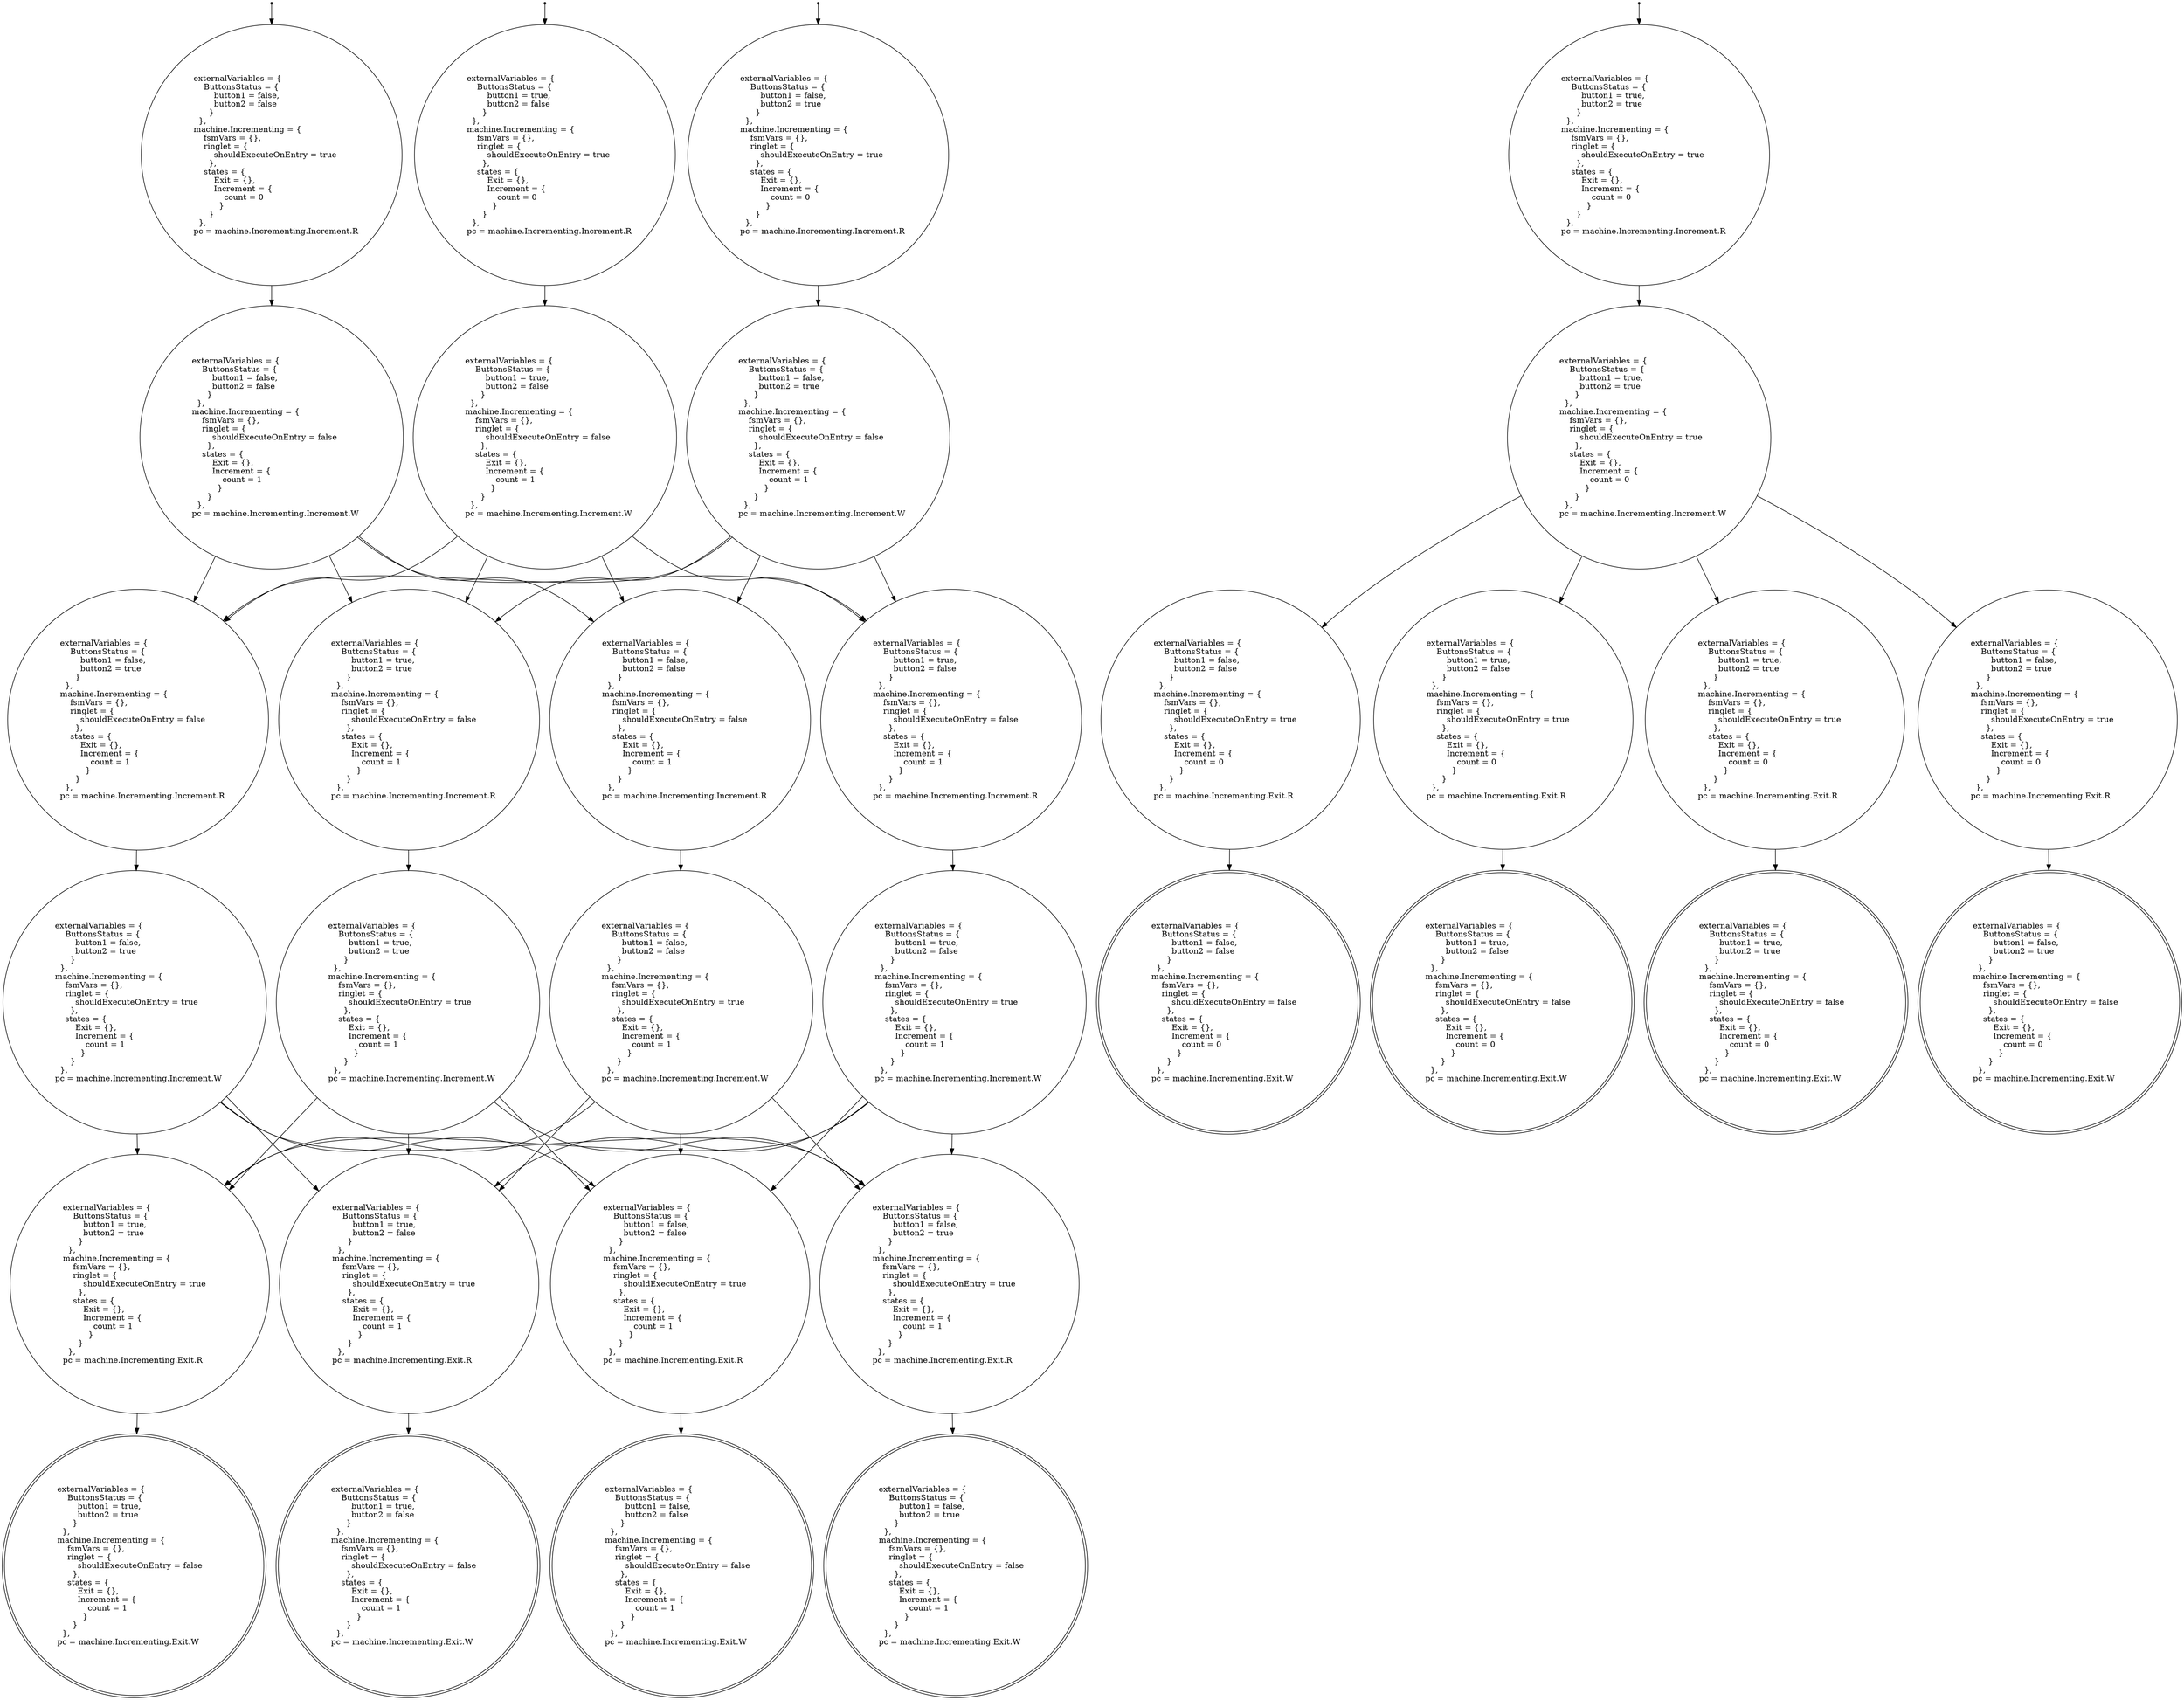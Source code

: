 digraph finite_state_machine {
node [shape=point] si0;node [shape=circle, label="\l    externalVariables = {\l        ButtonsStatus = {\l            button1 = false,\l            button2 = false\l          }\l      },\l    machine.Incrementing = {\l        fsmVars = {},\l        ringlet = {\l            shouldExecuteOnEntry = true\l          },\l        states = {\l            Exit = {},\l            Increment = {\l                count = 0\l              }\l          }\l      },\l    pc = machine.Incrementing.Increment.R\l  "]; s0;
node [shape=circle, label="\l    externalVariables = {\l        ButtonsStatus = {\l            button1 = false,\l            button2 = false\l          }\l      },\l    machine.Incrementing = {\l        fsmVars = {},\l        ringlet = {\l            shouldExecuteOnEntry = false\l          },\l        states = {\l            Exit = {},\l            Increment = {\l                count = 1\l              }\l          }\l      },\l    pc = machine.Incrementing.Increment.W\l  "]; s1;
node [shape=circle, label="\l    externalVariables = {\l        ButtonsStatus = {\l            button1 = false,\l            button2 = true\l          }\l      },\l    machine.Incrementing = {\l        fsmVars = {},\l        ringlet = {\l            shouldExecuteOnEntry = false\l          },\l        states = {\l            Exit = {},\l            Increment = {\l                count = 1\l              }\l          }\l      },\l    pc = machine.Incrementing.Increment.R\l  "]; s2;
node [shape=circle, label="\l    externalVariables = {\l        ButtonsStatus = {\l            button1 = false,\l            button2 = true\l          }\l      },\l    machine.Incrementing = {\l        fsmVars = {},\l        ringlet = {\l            shouldExecuteOnEntry = true\l          },\l        states = {\l            Exit = {},\l            Increment = {\l                count = 1\l              }\l          }\l      },\l    pc = machine.Incrementing.Increment.W\l  "]; s3;
node [shape=circle, label="\l    externalVariables = {\l        ButtonsStatus = {\l            button1 = true,\l            button2 = true\l          }\l      },\l    machine.Incrementing = {\l        fsmVars = {},\l        ringlet = {\l            shouldExecuteOnEntry = true\l          },\l        states = {\l            Exit = {},\l            Increment = {\l                count = 1\l              }\l          }\l      },\l    pc = machine.Incrementing.Exit.R\l  "]; s4;
node [shape=doublecircle, label="\l    externalVariables = {\l        ButtonsStatus = {\l            button1 = true,\l            button2 = true\l          }\l      },\l    machine.Incrementing = {\l        fsmVars = {},\l        ringlet = {\l            shouldExecuteOnEntry = false\l          },\l        states = {\l            Exit = {},\l            Increment = {\l                count = 1\l              }\l          }\l      },\l    pc = machine.Incrementing.Exit.W\l  "]; s5;
node [shape=circle, label="\l    externalVariables = {\l        ButtonsStatus = {\l            button1 = true,\l            button2 = false\l          }\l      },\l    machine.Incrementing = {\l        fsmVars = {},\l        ringlet = {\l            shouldExecuteOnEntry = true\l          },\l        states = {\l            Exit = {},\l            Increment = {\l                count = 1\l              }\l          }\l      },\l    pc = machine.Incrementing.Exit.R\l  "]; s6;
node [shape=doublecircle, label="\l    externalVariables = {\l        ButtonsStatus = {\l            button1 = true,\l            button2 = false\l          }\l      },\l    machine.Incrementing = {\l        fsmVars = {},\l        ringlet = {\l            shouldExecuteOnEntry = false\l          },\l        states = {\l            Exit = {},\l            Increment = {\l                count = 1\l              }\l          }\l      },\l    pc = machine.Incrementing.Exit.W\l  "]; s7;
node [shape=circle, label="\l    externalVariables = {\l        ButtonsStatus = {\l            button1 = false,\l            button2 = false\l          }\l      },\l    machine.Incrementing = {\l        fsmVars = {},\l        ringlet = {\l            shouldExecuteOnEntry = true\l          },\l        states = {\l            Exit = {},\l            Increment = {\l                count = 1\l              }\l          }\l      },\l    pc = machine.Incrementing.Exit.R\l  "]; s8;
node [shape=doublecircle, label="\l    externalVariables = {\l        ButtonsStatus = {\l            button1 = false,\l            button2 = false\l          }\l      },\l    machine.Incrementing = {\l        fsmVars = {},\l        ringlet = {\l            shouldExecuteOnEntry = false\l          },\l        states = {\l            Exit = {},\l            Increment = {\l                count = 1\l              }\l          }\l      },\l    pc = machine.Incrementing.Exit.W\l  "]; s9;
node [shape=circle, label="\l    externalVariables = {\l        ButtonsStatus = {\l            button1 = false,\l            button2 = true\l          }\l      },\l    machine.Incrementing = {\l        fsmVars = {},\l        ringlet = {\l            shouldExecuteOnEntry = true\l          },\l        states = {\l            Exit = {},\l            Increment = {\l                count = 1\l              }\l          }\l      },\l    pc = machine.Incrementing.Exit.R\l  "]; s10;
node [shape=doublecircle, label="\l    externalVariables = {\l        ButtonsStatus = {\l            button1 = false,\l            button2 = true\l          }\l      },\l    machine.Incrementing = {\l        fsmVars = {},\l        ringlet = {\l            shouldExecuteOnEntry = false\l          },\l        states = {\l            Exit = {},\l            Increment = {\l                count = 1\l              }\l          }\l      },\l    pc = machine.Incrementing.Exit.W\l  "]; s11;
node [shape=circle, label="\l    externalVariables = {\l        ButtonsStatus = {\l            button1 = true,\l            button2 = true\l          }\l      },\l    machine.Incrementing = {\l        fsmVars = {},\l        ringlet = {\l            shouldExecuteOnEntry = false\l          },\l        states = {\l            Exit = {},\l            Increment = {\l                count = 1\l              }\l          }\l      },\l    pc = machine.Incrementing.Increment.R\l  "]; s12;
node [shape=circle, label="\l    externalVariables = {\l        ButtonsStatus = {\l            button1 = true,\l            button2 = true\l          }\l      },\l    machine.Incrementing = {\l        fsmVars = {},\l        ringlet = {\l            shouldExecuteOnEntry = true\l          },\l        states = {\l            Exit = {},\l            Increment = {\l                count = 1\l              }\l          }\l      },\l    pc = machine.Incrementing.Increment.W\l  "]; s13;
node [shape=circle, label="\l    externalVariables = {\l        ButtonsStatus = {\l            button1 = false,\l            button2 = false\l          }\l      },\l    machine.Incrementing = {\l        fsmVars = {},\l        ringlet = {\l            shouldExecuteOnEntry = false\l          },\l        states = {\l            Exit = {},\l            Increment = {\l                count = 1\l              }\l          }\l      },\l    pc = machine.Incrementing.Increment.R\l  "]; s14;
node [shape=circle, label="\l    externalVariables = {\l        ButtonsStatus = {\l            button1 = false,\l            button2 = false\l          }\l      },\l    machine.Incrementing = {\l        fsmVars = {},\l        ringlet = {\l            shouldExecuteOnEntry = true\l          },\l        states = {\l            Exit = {},\l            Increment = {\l                count = 1\l              }\l          }\l      },\l    pc = machine.Incrementing.Increment.W\l  "]; s15;
node [shape=circle, label="\l    externalVariables = {\l        ButtonsStatus = {\l            button1 = true,\l            button2 = false\l          }\l      },\l    machine.Incrementing = {\l        fsmVars = {},\l        ringlet = {\l            shouldExecuteOnEntry = false\l          },\l        states = {\l            Exit = {},\l            Increment = {\l                count = 1\l              }\l          }\l      },\l    pc = machine.Incrementing.Increment.R\l  "]; s16;
node [shape=circle, label="\l    externalVariables = {\l        ButtonsStatus = {\l            button1 = true,\l            button2 = false\l          }\l      },\l    machine.Incrementing = {\l        fsmVars = {},\l        ringlet = {\l            shouldExecuteOnEntry = true\l          },\l        states = {\l            Exit = {},\l            Increment = {\l                count = 1\l              }\l          }\l      },\l    pc = machine.Incrementing.Increment.W\l  "]; s17;
node [shape=point] si18;node [shape=circle, label="\l    externalVariables = {\l        ButtonsStatus = {\l            button1 = true,\l            button2 = false\l          }\l      },\l    machine.Incrementing = {\l        fsmVars = {},\l        ringlet = {\l            shouldExecuteOnEntry = true\l          },\l        states = {\l            Exit = {},\l            Increment = {\l                count = 0\l              }\l          }\l      },\l    pc = machine.Incrementing.Increment.R\l  "]; s18;
node [shape=circle, label="\l    externalVariables = {\l        ButtonsStatus = {\l            button1 = true,\l            button2 = false\l          }\l      },\l    machine.Incrementing = {\l        fsmVars = {},\l        ringlet = {\l            shouldExecuteOnEntry = false\l          },\l        states = {\l            Exit = {},\l            Increment = {\l                count = 1\l              }\l          }\l      },\l    pc = machine.Incrementing.Increment.W\l  "]; s19;
node [shape=point] si20;node [shape=circle, label="\l    externalVariables = {\l        ButtonsStatus = {\l            button1 = false,\l            button2 = true\l          }\l      },\l    machine.Incrementing = {\l        fsmVars = {},\l        ringlet = {\l            shouldExecuteOnEntry = true\l          },\l        states = {\l            Exit = {},\l            Increment = {\l                count = 0\l              }\l          }\l      },\l    pc = machine.Incrementing.Increment.R\l  "]; s20;
node [shape=circle, label="\l    externalVariables = {\l        ButtonsStatus = {\l            button1 = false,\l            button2 = true\l          }\l      },\l    machine.Incrementing = {\l        fsmVars = {},\l        ringlet = {\l            shouldExecuteOnEntry = false\l          },\l        states = {\l            Exit = {},\l            Increment = {\l                count = 1\l              }\l          }\l      },\l    pc = machine.Incrementing.Increment.W\l  "]; s21;
node [shape=point] si22;node [shape=circle, label="\l    externalVariables = {\l        ButtonsStatus = {\l            button1 = true,\l            button2 = true\l          }\l      },\l    machine.Incrementing = {\l        fsmVars = {},\l        ringlet = {\l            shouldExecuteOnEntry = true\l          },\l        states = {\l            Exit = {},\l            Increment = {\l                count = 0\l              }\l          }\l      },\l    pc = machine.Incrementing.Increment.R\l  "]; s22;
node [shape=circle, label="\l    externalVariables = {\l        ButtonsStatus = {\l            button1 = true,\l            button2 = true\l          }\l      },\l    machine.Incrementing = {\l        fsmVars = {},\l        ringlet = {\l            shouldExecuteOnEntry = true\l          },\l        states = {\l            Exit = {},\l            Increment = {\l                count = 0\l              }\l          }\l      },\l    pc = machine.Incrementing.Increment.W\l  "]; s23;
node [shape=circle, label="\l    externalVariables = {\l        ButtonsStatus = {\l            button1 = false,\l            button2 = false\l          }\l      },\l    machine.Incrementing = {\l        fsmVars = {},\l        ringlet = {\l            shouldExecuteOnEntry = true\l          },\l        states = {\l            Exit = {},\l            Increment = {\l                count = 0\l              }\l          }\l      },\l    pc = machine.Incrementing.Exit.R\l  "]; s24;
node [shape=doublecircle, label="\l    externalVariables = {\l        ButtonsStatus = {\l            button1 = false,\l            button2 = false\l          }\l      },\l    machine.Incrementing = {\l        fsmVars = {},\l        ringlet = {\l            shouldExecuteOnEntry = false\l          },\l        states = {\l            Exit = {},\l            Increment = {\l                count = 0\l              }\l          }\l      },\l    pc = machine.Incrementing.Exit.W\l  "]; s25;
node [shape=circle, label="\l    externalVariables = {\l        ButtonsStatus = {\l            button1 = true,\l            button2 = false\l          }\l      },\l    machine.Incrementing = {\l        fsmVars = {},\l        ringlet = {\l            shouldExecuteOnEntry = true\l          },\l        states = {\l            Exit = {},\l            Increment = {\l                count = 0\l              }\l          }\l      },\l    pc = machine.Incrementing.Exit.R\l  "]; s26;
node [shape=doublecircle, label="\l    externalVariables = {\l        ButtonsStatus = {\l            button1 = true,\l            button2 = false\l          }\l      },\l    machine.Incrementing = {\l        fsmVars = {},\l        ringlet = {\l            shouldExecuteOnEntry = false\l          },\l        states = {\l            Exit = {},\l            Increment = {\l                count = 0\l              }\l          }\l      },\l    pc = machine.Incrementing.Exit.W\l  "]; s27;
node [shape=circle, label="\l    externalVariables = {\l        ButtonsStatus = {\l            button1 = true,\l            button2 = true\l          }\l      },\l    machine.Incrementing = {\l        fsmVars = {},\l        ringlet = {\l            shouldExecuteOnEntry = true\l          },\l        states = {\l            Exit = {},\l            Increment = {\l                count = 0\l              }\l          }\l      },\l    pc = machine.Incrementing.Exit.R\l  "]; s28;
node [shape=doublecircle, label="\l    externalVariables = {\l        ButtonsStatus = {\l            button1 = true,\l            button2 = true\l          }\l      },\l    machine.Incrementing = {\l        fsmVars = {},\l        ringlet = {\l            shouldExecuteOnEntry = false\l          },\l        states = {\l            Exit = {},\l            Increment = {\l                count = 0\l              }\l          }\l      },\l    pc = machine.Incrementing.Exit.W\l  "]; s29;
node [shape=circle, label="\l    externalVariables = {\l        ButtonsStatus = {\l            button1 = false,\l            button2 = true\l          }\l      },\l    machine.Incrementing = {\l        fsmVars = {},\l        ringlet = {\l            shouldExecuteOnEntry = true\l          },\l        states = {\l            Exit = {},\l            Increment = {\l                count = 0\l              }\l          }\l      },\l    pc = machine.Incrementing.Exit.R\l  "]; s30;
node [shape=doublecircle, label="\l    externalVariables = {\l        ButtonsStatus = {\l            button1 = false,\l            button2 = true\l          }\l      },\l    machine.Incrementing = {\l        fsmVars = {},\l        ringlet = {\l            shouldExecuteOnEntry = false\l          },\l        states = {\l            Exit = {},\l            Increment = {\l                count = 0\l              }\l          }\l      },\l    pc = machine.Incrementing.Exit.W\l  "]; s31;
si0 -> s0;
s4 -> s5;
s3 -> s4;
s6 -> s7;
s3 -> s6;
s8 -> s9;
s3 -> s8;
s10 -> s11;
s3 -> s10;
s2 -> s3;
s1 -> s2;
s13 -> s4;
s13 -> s6;
s13 -> s8;
s13 -> s10;
s12 -> s13;
s1 -> s12;
s15 -> s4;
s15 -> s6;
s15 -> s8;
s15 -> s10;
s14 -> s15;
s1 -> s14;
s17 -> s4;
s17 -> s6;
s17 -> s8;
s17 -> s10;
s16 -> s17;
s1 -> s16;
s0 -> s1;
si18 -> s18;
s19 -> s2;
s19 -> s12;
s19 -> s14;
s19 -> s16;
s18 -> s19;
si20 -> s20;
s21 -> s2;
s21 -> s12;
s21 -> s14;
s21 -> s16;
s20 -> s21;
si22 -> s22;
s24 -> s25;
s23 -> s24;
s26 -> s27;
s23 -> s26;
s28 -> s29;
s23 -> s28;
s30 -> s31;
s23 -> s30;
s22 -> s23;
}
